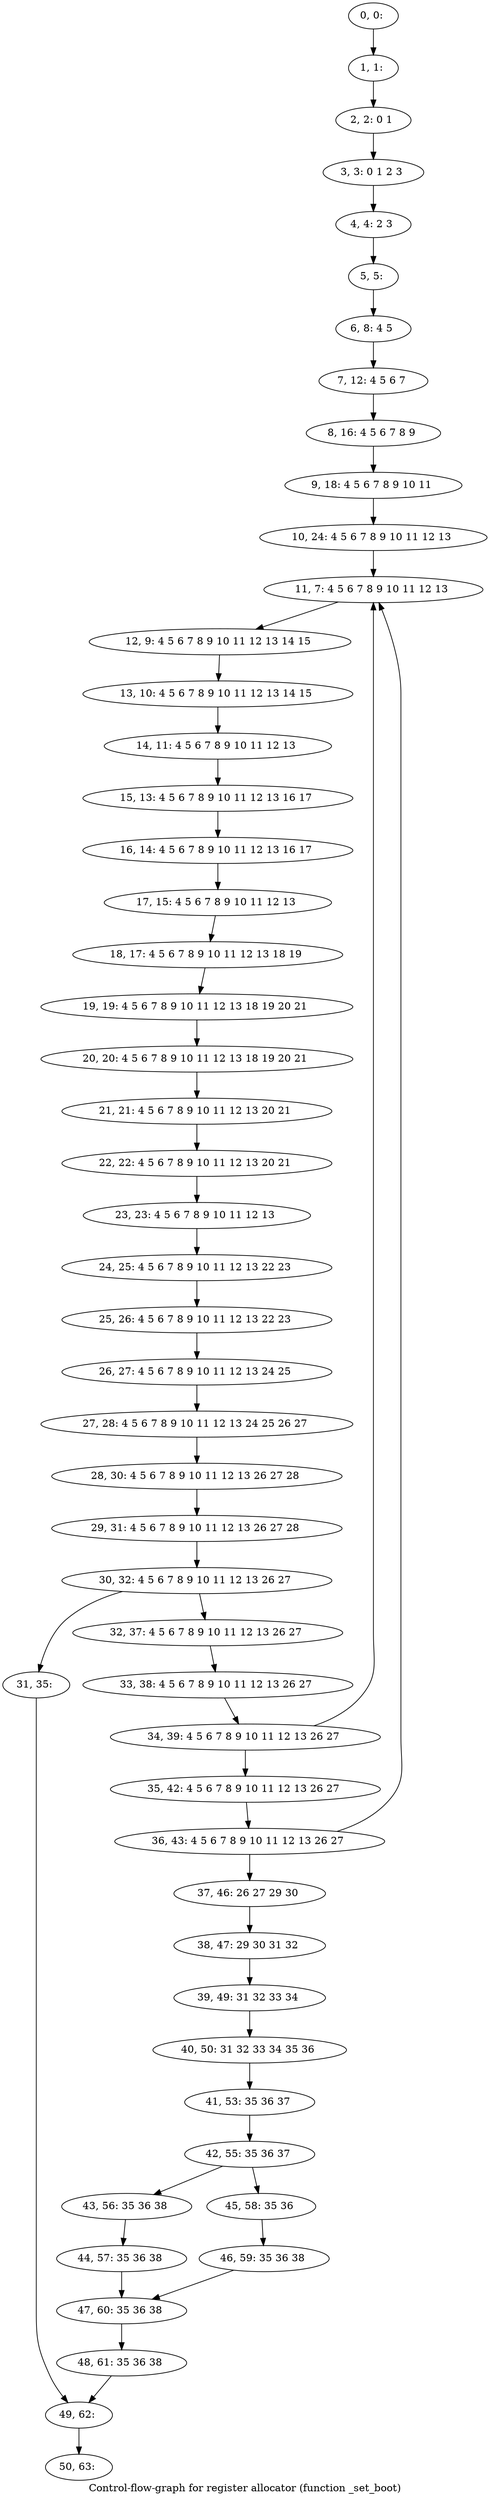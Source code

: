 digraph G {
graph [label="Control-flow-graph for register allocator (function _set_boot)"]
0[label="0, 0: "];
1[label="1, 1: "];
2[label="2, 2: 0 1 "];
3[label="3, 3: 0 1 2 3 "];
4[label="4, 4: 2 3 "];
5[label="5, 5: "];
6[label="6, 8: 4 5 "];
7[label="7, 12: 4 5 6 7 "];
8[label="8, 16: 4 5 6 7 8 9 "];
9[label="9, 18: 4 5 6 7 8 9 10 11 "];
10[label="10, 24: 4 5 6 7 8 9 10 11 12 13 "];
11[label="11, 7: 4 5 6 7 8 9 10 11 12 13 "];
12[label="12, 9: 4 5 6 7 8 9 10 11 12 13 14 15 "];
13[label="13, 10: 4 5 6 7 8 9 10 11 12 13 14 15 "];
14[label="14, 11: 4 5 6 7 8 9 10 11 12 13 "];
15[label="15, 13: 4 5 6 7 8 9 10 11 12 13 16 17 "];
16[label="16, 14: 4 5 6 7 8 9 10 11 12 13 16 17 "];
17[label="17, 15: 4 5 6 7 8 9 10 11 12 13 "];
18[label="18, 17: 4 5 6 7 8 9 10 11 12 13 18 19 "];
19[label="19, 19: 4 5 6 7 8 9 10 11 12 13 18 19 20 21 "];
20[label="20, 20: 4 5 6 7 8 9 10 11 12 13 18 19 20 21 "];
21[label="21, 21: 4 5 6 7 8 9 10 11 12 13 20 21 "];
22[label="22, 22: 4 5 6 7 8 9 10 11 12 13 20 21 "];
23[label="23, 23: 4 5 6 7 8 9 10 11 12 13 "];
24[label="24, 25: 4 5 6 7 8 9 10 11 12 13 22 23 "];
25[label="25, 26: 4 5 6 7 8 9 10 11 12 13 22 23 "];
26[label="26, 27: 4 5 6 7 8 9 10 11 12 13 24 25 "];
27[label="27, 28: 4 5 6 7 8 9 10 11 12 13 24 25 26 27 "];
28[label="28, 30: 4 5 6 7 8 9 10 11 12 13 26 27 28 "];
29[label="29, 31: 4 5 6 7 8 9 10 11 12 13 26 27 28 "];
30[label="30, 32: 4 5 6 7 8 9 10 11 12 13 26 27 "];
31[label="31, 35: "];
32[label="32, 37: 4 5 6 7 8 9 10 11 12 13 26 27 "];
33[label="33, 38: 4 5 6 7 8 9 10 11 12 13 26 27 "];
34[label="34, 39: 4 5 6 7 8 9 10 11 12 13 26 27 "];
35[label="35, 42: 4 5 6 7 8 9 10 11 12 13 26 27 "];
36[label="36, 43: 4 5 6 7 8 9 10 11 12 13 26 27 "];
37[label="37, 46: 26 27 29 30 "];
38[label="38, 47: 29 30 31 32 "];
39[label="39, 49: 31 32 33 34 "];
40[label="40, 50: 31 32 33 34 35 36 "];
41[label="41, 53: 35 36 37 "];
42[label="42, 55: 35 36 37 "];
43[label="43, 56: 35 36 38 "];
44[label="44, 57: 35 36 38 "];
45[label="45, 58: 35 36 "];
46[label="46, 59: 35 36 38 "];
47[label="47, 60: 35 36 38 "];
48[label="48, 61: 35 36 38 "];
49[label="49, 62: "];
50[label="50, 63: "];
0->1 ;
1->2 ;
2->3 ;
3->4 ;
4->5 ;
5->6 ;
6->7 ;
7->8 ;
8->9 ;
9->10 ;
10->11 ;
11->12 ;
12->13 ;
13->14 ;
14->15 ;
15->16 ;
16->17 ;
17->18 ;
18->19 ;
19->20 ;
20->21 ;
21->22 ;
22->23 ;
23->24 ;
24->25 ;
25->26 ;
26->27 ;
27->28 ;
28->29 ;
29->30 ;
30->31 ;
30->32 ;
31->49 ;
32->33 ;
33->34 ;
34->35 ;
34->11 ;
35->36 ;
36->37 ;
36->11 ;
37->38 ;
38->39 ;
39->40 ;
40->41 ;
41->42 ;
42->43 ;
42->45 ;
43->44 ;
44->47 ;
45->46 ;
46->47 ;
47->48 ;
48->49 ;
49->50 ;
}
